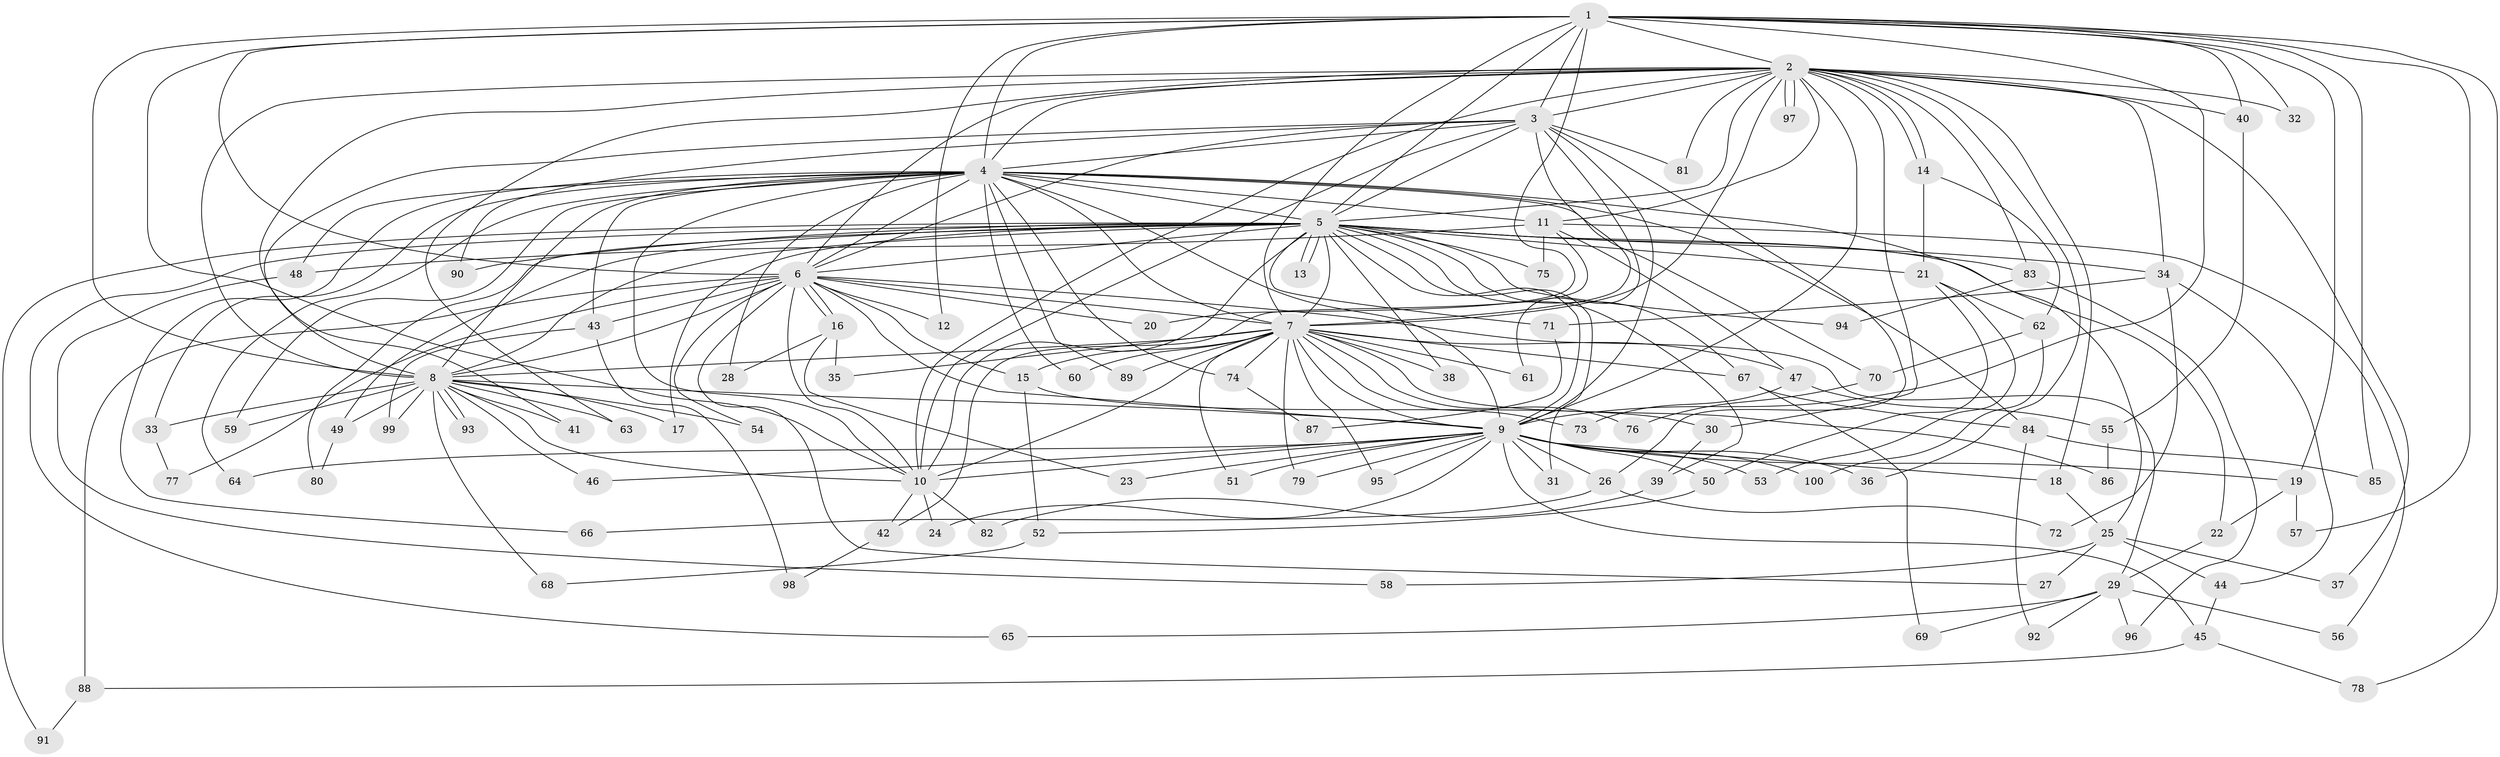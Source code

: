 // Generated by graph-tools (version 1.1) at 2025/11/02/21/25 10:11:08]
// undirected, 100 vertices, 225 edges
graph export_dot {
graph [start="1"]
  node [color=gray90,style=filled];
  1;
  2;
  3;
  4;
  5;
  6;
  7;
  8;
  9;
  10;
  11;
  12;
  13;
  14;
  15;
  16;
  17;
  18;
  19;
  20;
  21;
  22;
  23;
  24;
  25;
  26;
  27;
  28;
  29;
  30;
  31;
  32;
  33;
  34;
  35;
  36;
  37;
  38;
  39;
  40;
  41;
  42;
  43;
  44;
  45;
  46;
  47;
  48;
  49;
  50;
  51;
  52;
  53;
  54;
  55;
  56;
  57;
  58;
  59;
  60;
  61;
  62;
  63;
  64;
  65;
  66;
  67;
  68;
  69;
  70;
  71;
  72;
  73;
  74;
  75;
  76;
  77;
  78;
  79;
  80;
  81;
  82;
  83;
  84;
  85;
  86;
  87;
  88;
  89;
  90;
  91;
  92;
  93;
  94;
  95;
  96;
  97;
  98;
  99;
  100;
  1 -- 2;
  1 -- 3;
  1 -- 4;
  1 -- 5;
  1 -- 6;
  1 -- 7;
  1 -- 8;
  1 -- 9;
  1 -- 10;
  1 -- 12;
  1 -- 19;
  1 -- 20;
  1 -- 32;
  1 -- 40;
  1 -- 57;
  1 -- 78;
  1 -- 85;
  2 -- 3;
  2 -- 4;
  2 -- 5;
  2 -- 6;
  2 -- 7;
  2 -- 8;
  2 -- 9;
  2 -- 10;
  2 -- 11;
  2 -- 14;
  2 -- 14;
  2 -- 18;
  2 -- 30;
  2 -- 32;
  2 -- 34;
  2 -- 36;
  2 -- 37;
  2 -- 40;
  2 -- 41;
  2 -- 63;
  2 -- 81;
  2 -- 83;
  2 -- 97;
  2 -- 97;
  3 -- 4;
  3 -- 5;
  3 -- 6;
  3 -- 7;
  3 -- 8;
  3 -- 9;
  3 -- 10;
  3 -- 26;
  3 -- 61;
  3 -- 81;
  3 -- 90;
  4 -- 5;
  4 -- 6;
  4 -- 7;
  4 -- 8;
  4 -- 9;
  4 -- 10;
  4 -- 11;
  4 -- 25;
  4 -- 28;
  4 -- 33;
  4 -- 43;
  4 -- 48;
  4 -- 59;
  4 -- 60;
  4 -- 64;
  4 -- 66;
  4 -- 70;
  4 -- 74;
  4 -- 84;
  4 -- 89;
  5 -- 6;
  5 -- 7;
  5 -- 8;
  5 -- 9;
  5 -- 10;
  5 -- 13;
  5 -- 13;
  5 -- 17;
  5 -- 21;
  5 -- 22;
  5 -- 31;
  5 -- 34;
  5 -- 38;
  5 -- 39;
  5 -- 49;
  5 -- 65;
  5 -- 67;
  5 -- 71;
  5 -- 75;
  5 -- 80;
  5 -- 83;
  5 -- 90;
  5 -- 91;
  5 -- 94;
  6 -- 7;
  6 -- 8;
  6 -- 9;
  6 -- 10;
  6 -- 12;
  6 -- 15;
  6 -- 16;
  6 -- 16;
  6 -- 20;
  6 -- 27;
  6 -- 29;
  6 -- 43;
  6 -- 54;
  6 -- 77;
  6 -- 88;
  7 -- 8;
  7 -- 9;
  7 -- 10;
  7 -- 15;
  7 -- 35;
  7 -- 38;
  7 -- 47;
  7 -- 51;
  7 -- 60;
  7 -- 61;
  7 -- 67;
  7 -- 73;
  7 -- 74;
  7 -- 76;
  7 -- 79;
  7 -- 86;
  7 -- 89;
  7 -- 95;
  8 -- 9;
  8 -- 10;
  8 -- 17;
  8 -- 33;
  8 -- 41;
  8 -- 46;
  8 -- 49;
  8 -- 54;
  8 -- 59;
  8 -- 63;
  8 -- 68;
  8 -- 93;
  8 -- 93;
  8 -- 99;
  9 -- 10;
  9 -- 18;
  9 -- 19;
  9 -- 23;
  9 -- 24;
  9 -- 26;
  9 -- 31;
  9 -- 36;
  9 -- 45;
  9 -- 46;
  9 -- 50;
  9 -- 51;
  9 -- 53;
  9 -- 64;
  9 -- 79;
  9 -- 95;
  9 -- 100;
  10 -- 24;
  10 -- 42;
  10 -- 82;
  11 -- 42;
  11 -- 47;
  11 -- 48;
  11 -- 56;
  11 -- 75;
  14 -- 21;
  14 -- 62;
  15 -- 30;
  15 -- 52;
  16 -- 23;
  16 -- 28;
  16 -- 35;
  18 -- 25;
  19 -- 22;
  19 -- 57;
  21 -- 50;
  21 -- 53;
  21 -- 62;
  22 -- 29;
  25 -- 27;
  25 -- 37;
  25 -- 44;
  25 -- 58;
  26 -- 66;
  26 -- 72;
  29 -- 56;
  29 -- 65;
  29 -- 69;
  29 -- 92;
  29 -- 96;
  30 -- 39;
  33 -- 77;
  34 -- 44;
  34 -- 71;
  34 -- 72;
  39 -- 82;
  40 -- 55;
  42 -- 98;
  43 -- 98;
  43 -- 99;
  44 -- 45;
  45 -- 78;
  45 -- 88;
  47 -- 55;
  47 -- 73;
  48 -- 58;
  49 -- 80;
  50 -- 52;
  52 -- 68;
  55 -- 86;
  62 -- 70;
  62 -- 100;
  67 -- 69;
  67 -- 84;
  70 -- 76;
  71 -- 87;
  74 -- 87;
  83 -- 94;
  83 -- 96;
  84 -- 85;
  84 -- 92;
  88 -- 91;
}
